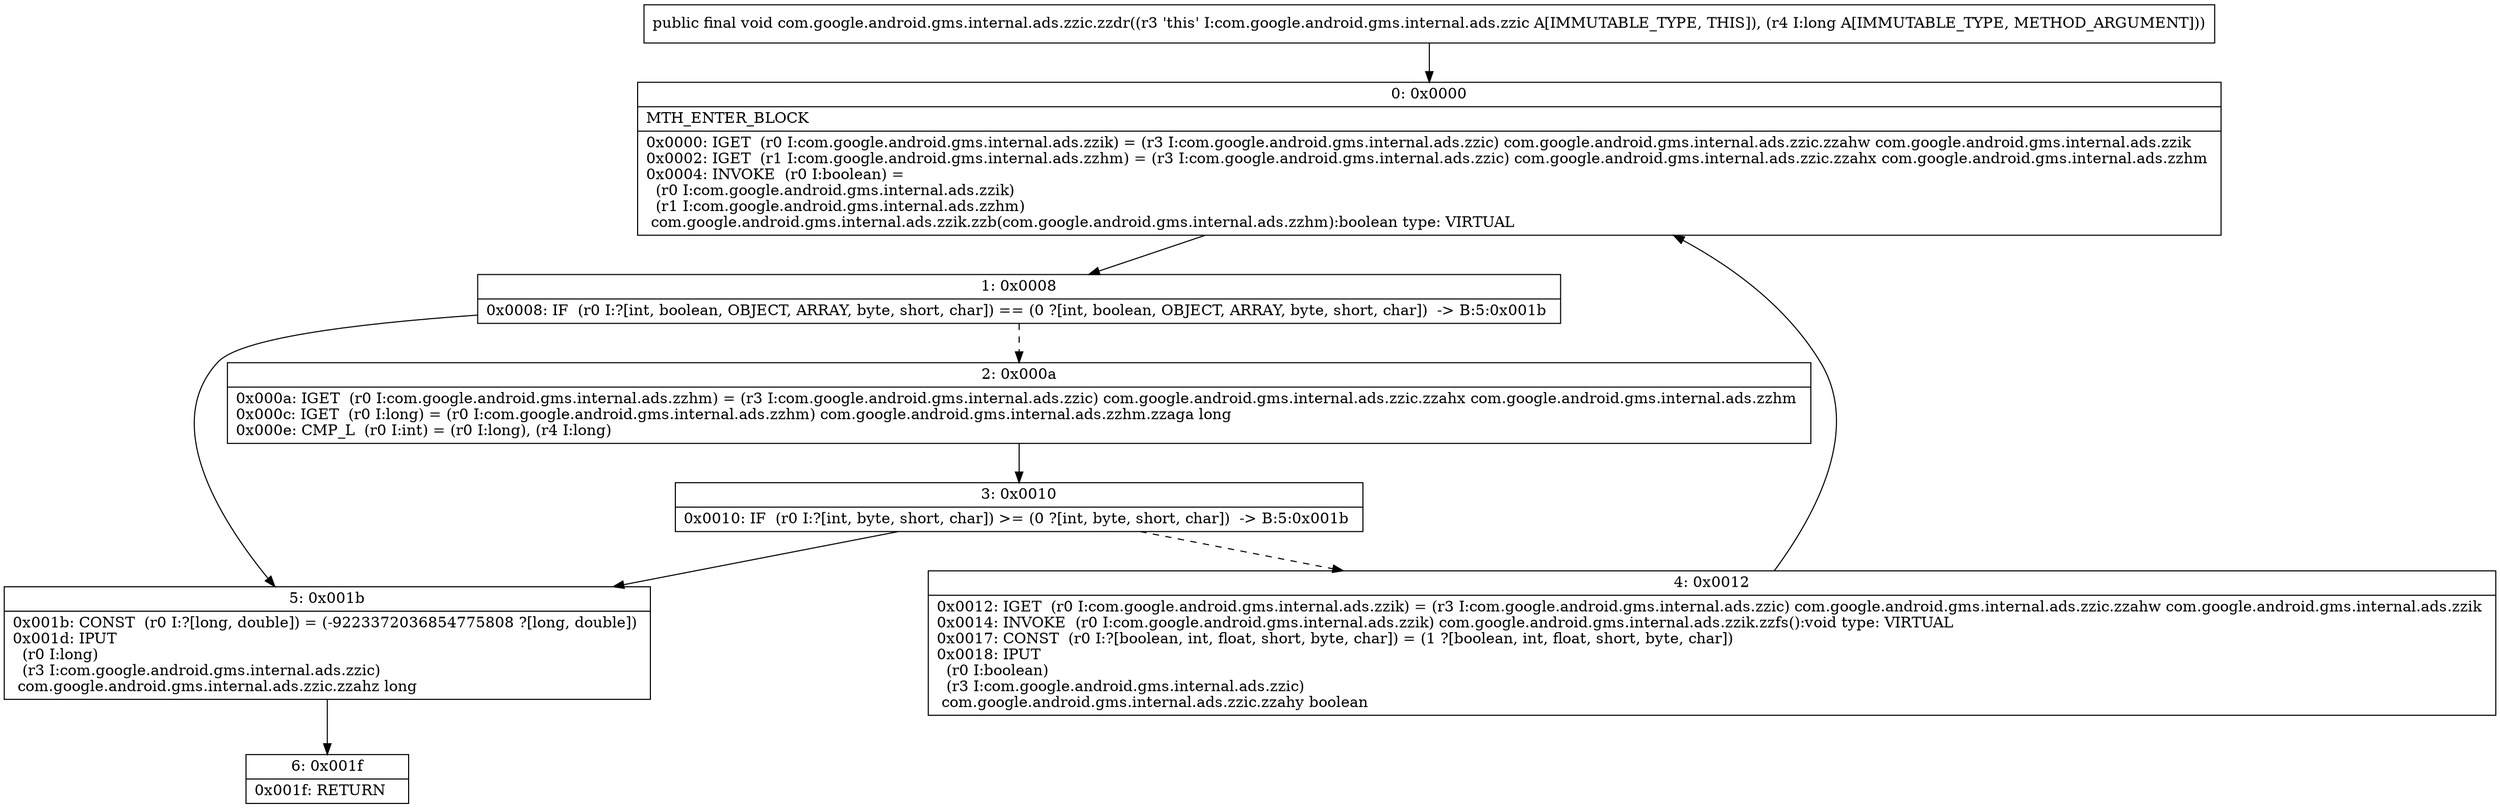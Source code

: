 digraph "CFG forcom.google.android.gms.internal.ads.zzic.zzdr(J)V" {
Node_0 [shape=record,label="{0\:\ 0x0000|MTH_ENTER_BLOCK\l|0x0000: IGET  (r0 I:com.google.android.gms.internal.ads.zzik) = (r3 I:com.google.android.gms.internal.ads.zzic) com.google.android.gms.internal.ads.zzic.zzahw com.google.android.gms.internal.ads.zzik \l0x0002: IGET  (r1 I:com.google.android.gms.internal.ads.zzhm) = (r3 I:com.google.android.gms.internal.ads.zzic) com.google.android.gms.internal.ads.zzic.zzahx com.google.android.gms.internal.ads.zzhm \l0x0004: INVOKE  (r0 I:boolean) = \l  (r0 I:com.google.android.gms.internal.ads.zzik)\l  (r1 I:com.google.android.gms.internal.ads.zzhm)\l com.google.android.gms.internal.ads.zzik.zzb(com.google.android.gms.internal.ads.zzhm):boolean type: VIRTUAL \l}"];
Node_1 [shape=record,label="{1\:\ 0x0008|0x0008: IF  (r0 I:?[int, boolean, OBJECT, ARRAY, byte, short, char]) == (0 ?[int, boolean, OBJECT, ARRAY, byte, short, char])  \-\> B:5:0x001b \l}"];
Node_2 [shape=record,label="{2\:\ 0x000a|0x000a: IGET  (r0 I:com.google.android.gms.internal.ads.zzhm) = (r3 I:com.google.android.gms.internal.ads.zzic) com.google.android.gms.internal.ads.zzic.zzahx com.google.android.gms.internal.ads.zzhm \l0x000c: IGET  (r0 I:long) = (r0 I:com.google.android.gms.internal.ads.zzhm) com.google.android.gms.internal.ads.zzhm.zzaga long \l0x000e: CMP_L  (r0 I:int) = (r0 I:long), (r4 I:long) \l}"];
Node_3 [shape=record,label="{3\:\ 0x0010|0x0010: IF  (r0 I:?[int, byte, short, char]) \>= (0 ?[int, byte, short, char])  \-\> B:5:0x001b \l}"];
Node_4 [shape=record,label="{4\:\ 0x0012|0x0012: IGET  (r0 I:com.google.android.gms.internal.ads.zzik) = (r3 I:com.google.android.gms.internal.ads.zzic) com.google.android.gms.internal.ads.zzic.zzahw com.google.android.gms.internal.ads.zzik \l0x0014: INVOKE  (r0 I:com.google.android.gms.internal.ads.zzik) com.google.android.gms.internal.ads.zzik.zzfs():void type: VIRTUAL \l0x0017: CONST  (r0 I:?[boolean, int, float, short, byte, char]) = (1 ?[boolean, int, float, short, byte, char]) \l0x0018: IPUT  \l  (r0 I:boolean)\l  (r3 I:com.google.android.gms.internal.ads.zzic)\l com.google.android.gms.internal.ads.zzic.zzahy boolean \l}"];
Node_5 [shape=record,label="{5\:\ 0x001b|0x001b: CONST  (r0 I:?[long, double]) = (\-9223372036854775808 ?[long, double]) \l0x001d: IPUT  \l  (r0 I:long)\l  (r3 I:com.google.android.gms.internal.ads.zzic)\l com.google.android.gms.internal.ads.zzic.zzahz long \l}"];
Node_6 [shape=record,label="{6\:\ 0x001f|0x001f: RETURN   \l}"];
MethodNode[shape=record,label="{public final void com.google.android.gms.internal.ads.zzic.zzdr((r3 'this' I:com.google.android.gms.internal.ads.zzic A[IMMUTABLE_TYPE, THIS]), (r4 I:long A[IMMUTABLE_TYPE, METHOD_ARGUMENT])) }"];
MethodNode -> Node_0;
Node_0 -> Node_1;
Node_1 -> Node_2[style=dashed];
Node_1 -> Node_5;
Node_2 -> Node_3;
Node_3 -> Node_4[style=dashed];
Node_3 -> Node_5;
Node_4 -> Node_0;
Node_5 -> Node_6;
}

